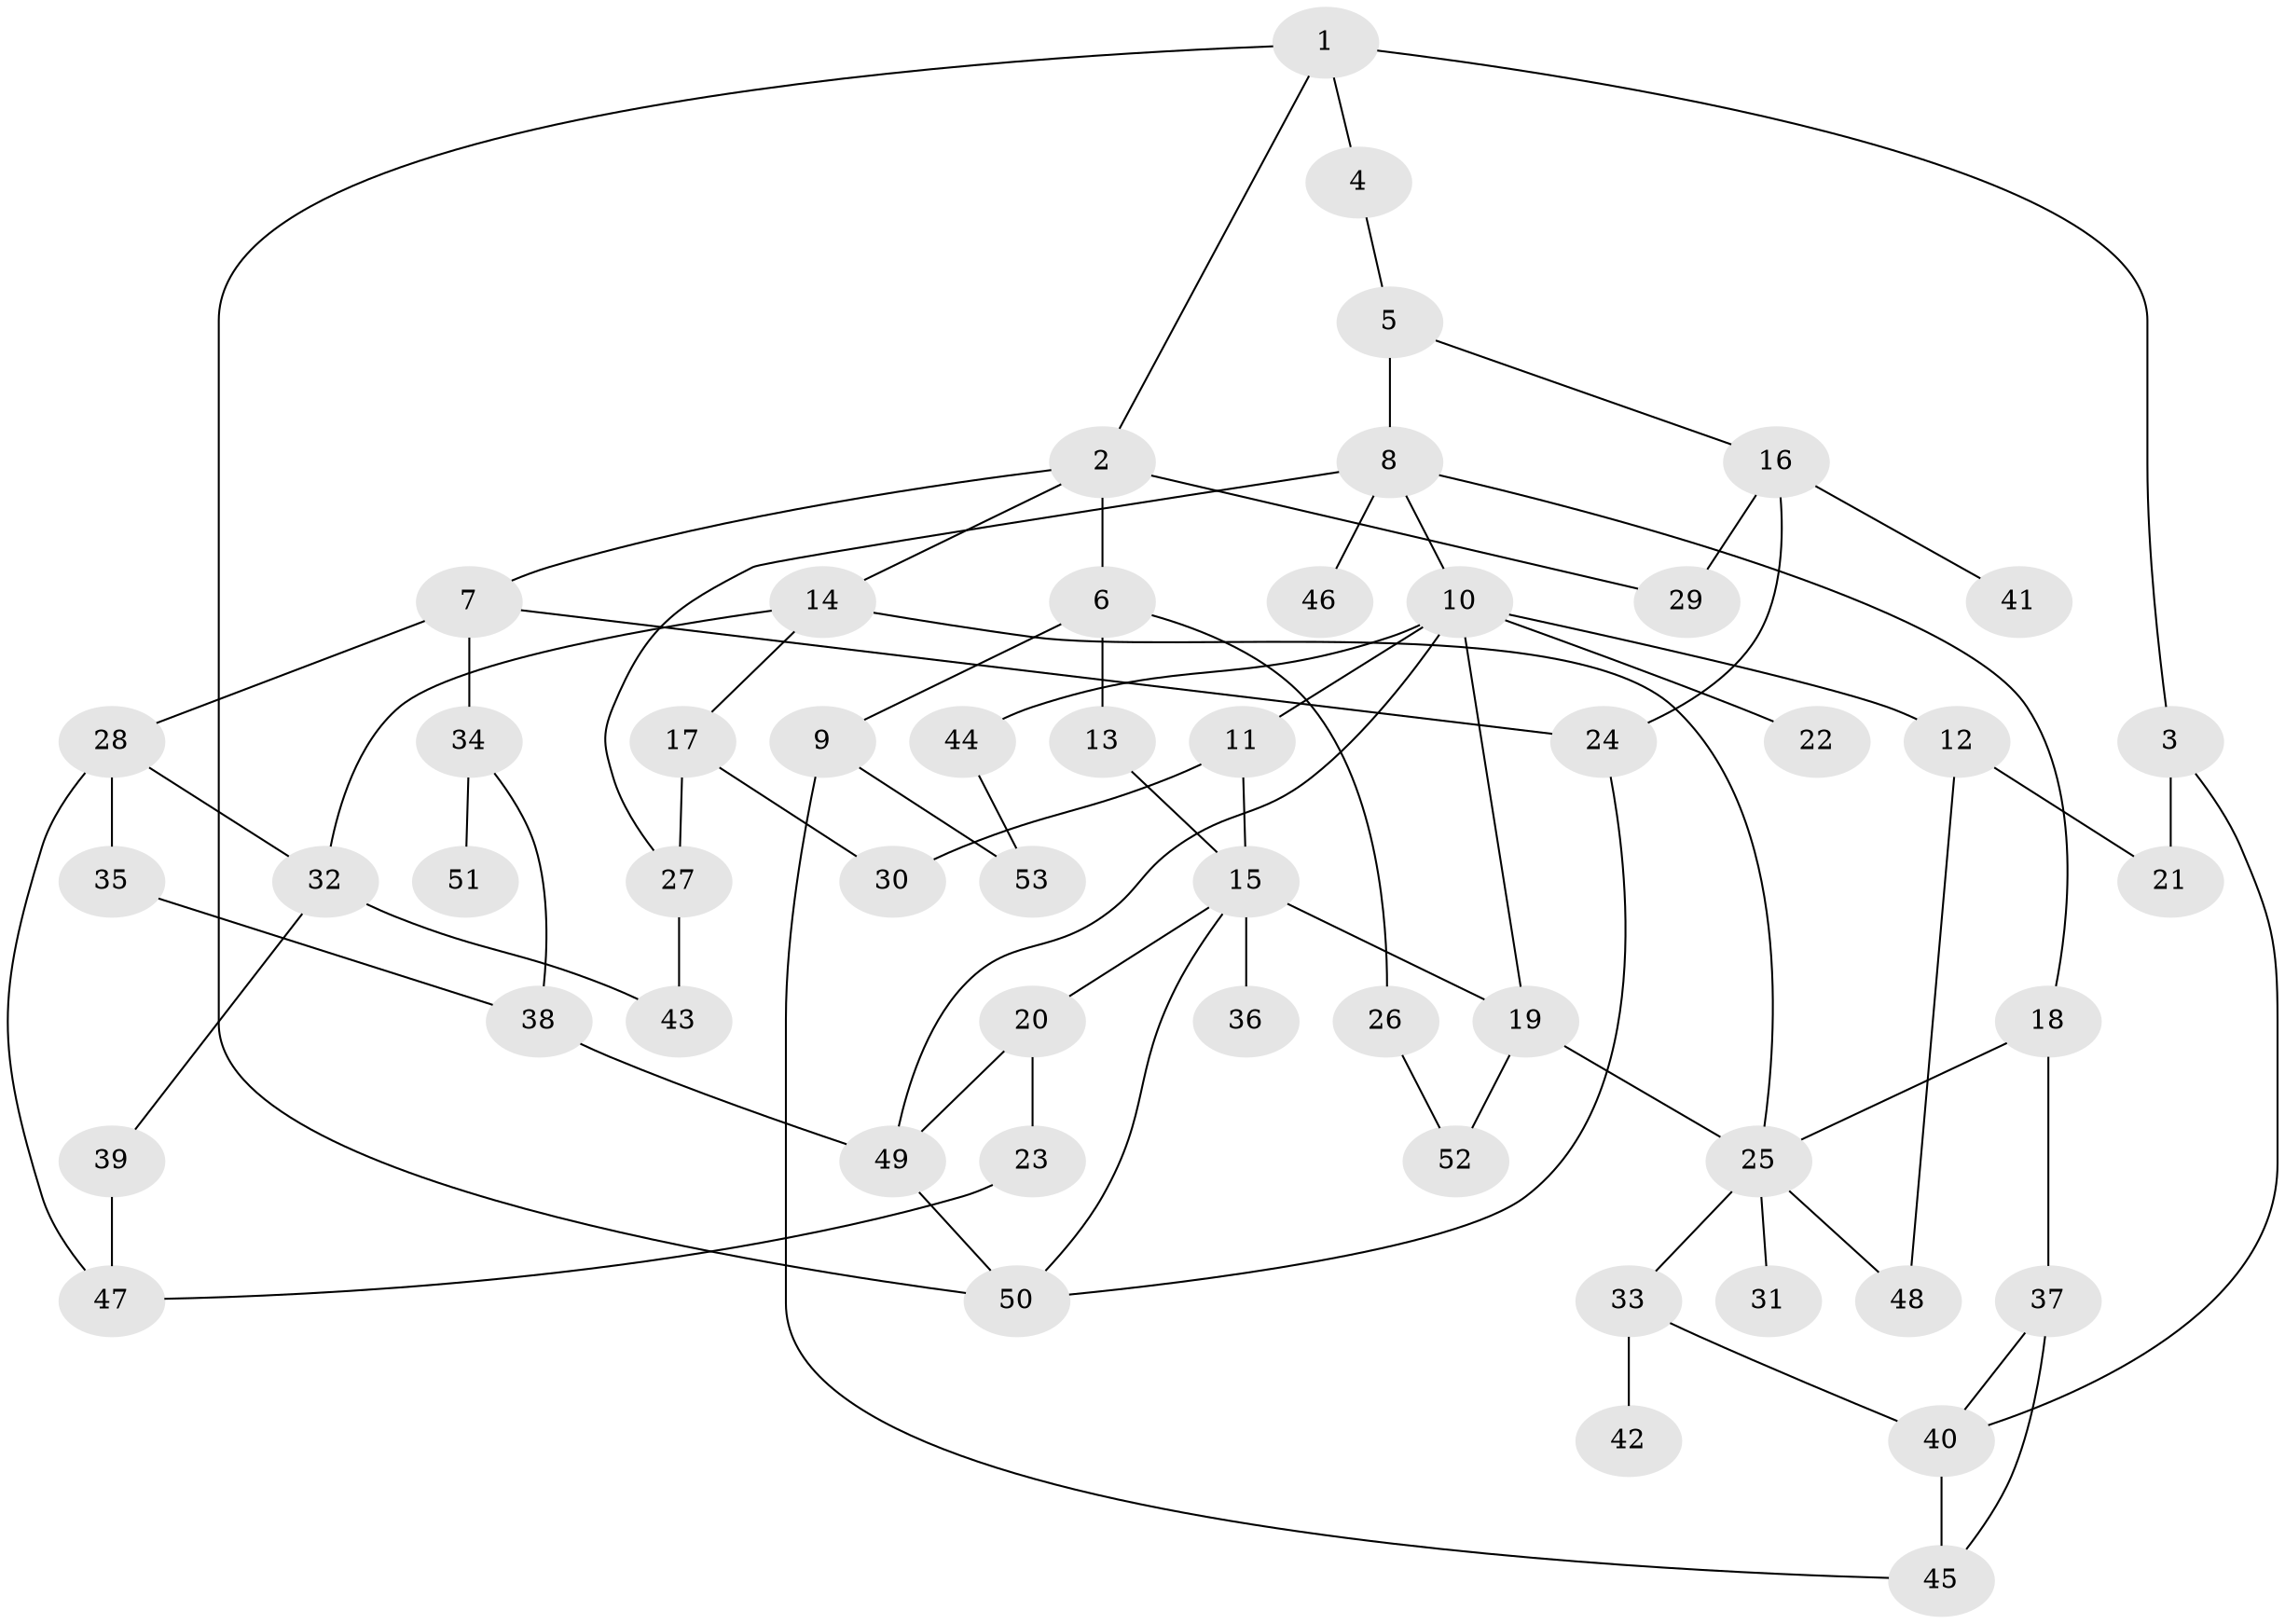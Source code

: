 // coarse degree distribution, {5: 0.15625, 3: 0.1875, 4: 0.28125, 8: 0.03125, 6: 0.03125, 1: 0.09375, 2: 0.21875}
// Generated by graph-tools (version 1.1) at 2025/23/03/03/25 07:23:32]
// undirected, 53 vertices, 78 edges
graph export_dot {
graph [start="1"]
  node [color=gray90,style=filled];
  1;
  2;
  3;
  4;
  5;
  6;
  7;
  8;
  9;
  10;
  11;
  12;
  13;
  14;
  15;
  16;
  17;
  18;
  19;
  20;
  21;
  22;
  23;
  24;
  25;
  26;
  27;
  28;
  29;
  30;
  31;
  32;
  33;
  34;
  35;
  36;
  37;
  38;
  39;
  40;
  41;
  42;
  43;
  44;
  45;
  46;
  47;
  48;
  49;
  50;
  51;
  52;
  53;
  1 -- 2;
  1 -- 3;
  1 -- 4;
  1 -- 50;
  2 -- 6;
  2 -- 7;
  2 -- 14;
  2 -- 29;
  3 -- 21;
  3 -- 40;
  4 -- 5;
  5 -- 8;
  5 -- 16;
  6 -- 9;
  6 -- 13;
  6 -- 26;
  7 -- 24;
  7 -- 28;
  7 -- 34;
  8 -- 10;
  8 -- 18;
  8 -- 46;
  8 -- 27;
  9 -- 45;
  9 -- 53;
  10 -- 11;
  10 -- 12;
  10 -- 19;
  10 -- 22;
  10 -- 44;
  10 -- 49;
  11 -- 15;
  11 -- 30;
  12 -- 21;
  12 -- 48;
  13 -- 15;
  14 -- 17;
  14 -- 32;
  14 -- 25;
  15 -- 20;
  15 -- 36;
  15 -- 19;
  15 -- 50;
  16 -- 41;
  16 -- 29;
  16 -- 24;
  17 -- 27;
  17 -- 30;
  18 -- 25;
  18 -- 37;
  19 -- 52;
  19 -- 25;
  20 -- 23;
  20 -- 49;
  23 -- 47;
  24 -- 50;
  25 -- 31;
  25 -- 33;
  25 -- 48;
  26 -- 52;
  27 -- 43;
  28 -- 35;
  28 -- 47;
  28 -- 32;
  32 -- 39;
  32 -- 43;
  33 -- 40;
  33 -- 42;
  34 -- 51;
  34 -- 38;
  35 -- 38;
  37 -- 45;
  37 -- 40;
  38 -- 49;
  39 -- 47;
  40 -- 45;
  44 -- 53;
  49 -- 50;
}
